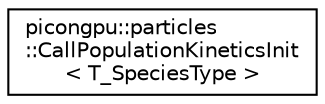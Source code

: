 digraph "Graphical Class Hierarchy"
{
 // LATEX_PDF_SIZE
  edge [fontname="Helvetica",fontsize="10",labelfontname="Helvetica",labelfontsize="10"];
  node [fontname="Helvetica",fontsize="10",shape=record];
  rankdir="LR";
  Node0 [label="picongpu::particles\l::CallPopulationKineticsInit\l\< T_SpeciesType \>",height=0.2,width=0.4,color="black", fillcolor="white", style="filled",URL="$structpicongpu_1_1particles_1_1_call_population_kinetics_init.html",tooltip="Allocate helper fields for FLYlite population kinetics for atomic physics."];
}
